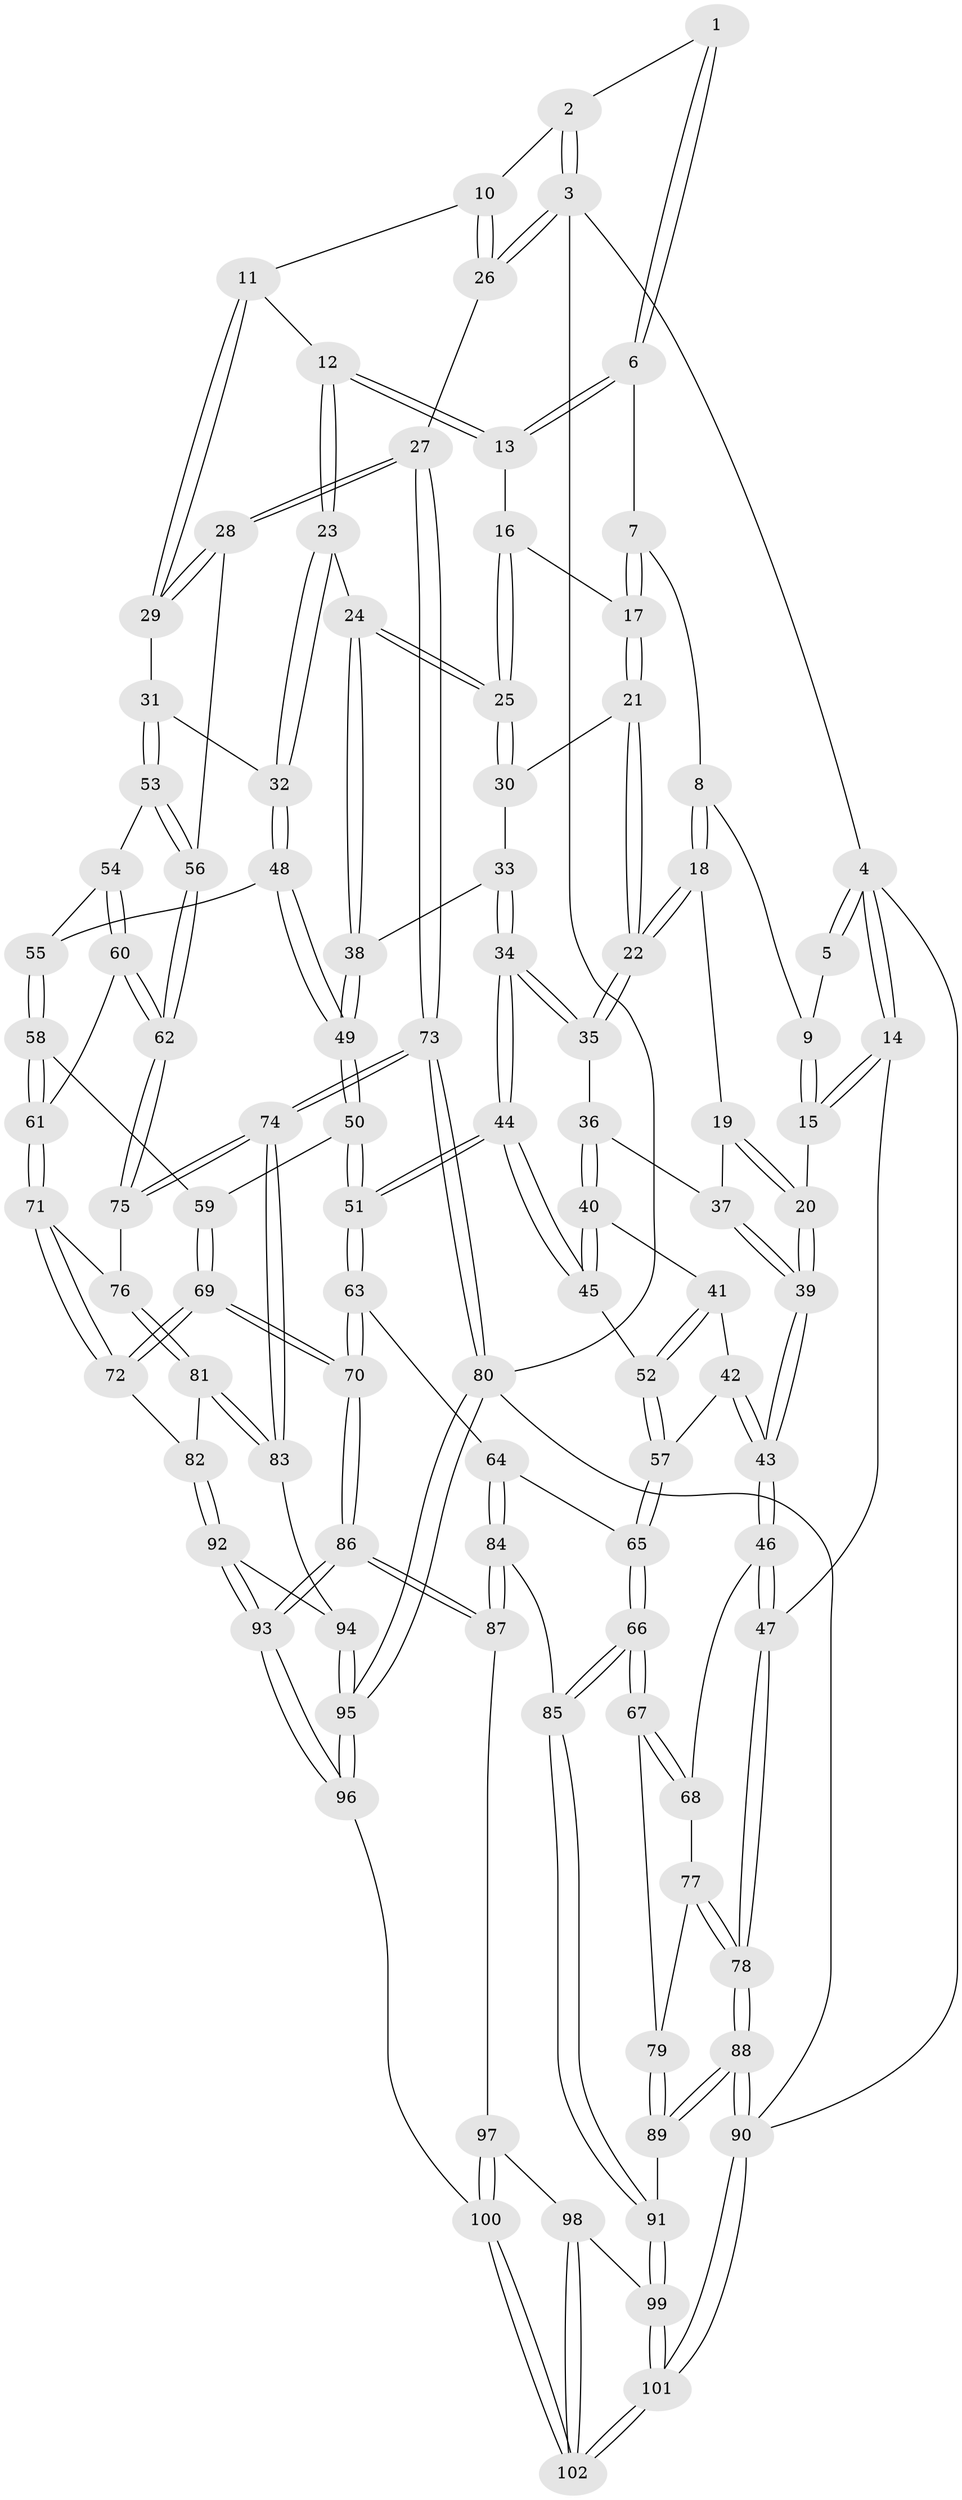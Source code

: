 // coarse degree distribution, {3: 0.15, 4: 0.4, 8: 0.016666666666666666, 5: 0.31666666666666665, 6: 0.1, 2: 0.016666666666666666}
// Generated by graph-tools (version 1.1) at 2025/42/03/06/25 10:42:32]
// undirected, 102 vertices, 252 edges
graph export_dot {
graph [start="1"]
  node [color=gray90,style=filled];
  1 [pos="+0.4731452739950436+0"];
  2 [pos="+0.8403627589199331+0"];
  3 [pos="+1+0"];
  4 [pos="+0+0"];
  5 [pos="+0.19431764586467737+0"];
  6 [pos="+0.47865312334596266+0"];
  7 [pos="+0.43118883207206943+0.02520450926810104"];
  8 [pos="+0.29408604360978774+0.13764163962354112"];
  9 [pos="+0.1540476170870068+0.030546700804730112"];
  10 [pos="+0.8173424064191945+0.11877238243783089"];
  11 [pos="+0.807157741460212+0.130829248446332"];
  12 [pos="+0.7649268699675167+0.15224896457460063"];
  13 [pos="+0.6228028099900799+0.1062667288446049"];
  14 [pos="+0+0.20202890434591583"];
  15 [pos="+0.019820268436192015+0.1960499730539591"];
  16 [pos="+0.5746161241364545+0.1815228338141701"];
  17 [pos="+0.46079627919317634+0.2113508216216706"];
  18 [pos="+0.2912599029681136+0.16133662640502608"];
  19 [pos="+0.21258362505302603+0.24031999308317664"];
  20 [pos="+0.1342405472540301+0.27541105200810134"];
  21 [pos="+0.4504998664967238+0.23626667918907365"];
  22 [pos="+0.4079889457664751+0.2732003585933022"];
  23 [pos="+0.725802580053473+0.25918625247104166"];
  24 [pos="+0.6435015143652553+0.31863777601516174"];
  25 [pos="+0.5976466707725149+0.2802109810138247"];
  26 [pos="+1+0.15812938287228964"];
  27 [pos="+1+0.37171614370507555"];
  28 [pos="+1+0.36739938952293505"];
  29 [pos="+0.9338489528462769+0.3450412246059106"];
  30 [pos="+0.5334428149934076+0.2778176362510585"];
  31 [pos="+0.8295309997768082+0.3821050415526528"];
  32 [pos="+0.8215130227938157+0.37800219120419154"];
  33 [pos="+0.5201303190349171+0.3272923103485103"];
  34 [pos="+0.47275298410710725+0.40308568000659184"];
  35 [pos="+0.40071897327429923+0.299116004685242"];
  36 [pos="+0.35554237923776855+0.32050003530538607"];
  37 [pos="+0.3535789643981388+0.3202050192513198"];
  38 [pos="+0.6429645441934333+0.32087873275818646"];
  39 [pos="+0.16245076042566306+0.3725703632765239"];
  40 [pos="+0.32941434609917136+0.389385608006879"];
  41 [pos="+0.3033152559354679+0.4121419153211938"];
  42 [pos="+0.2619417121037772+0.4316924831228738"];
  43 [pos="+0.16500468256278458+0.4301716142375471"];
  44 [pos="+0.4906864393601298+0.44605098007806787"];
  45 [pos="+0.3953113174734879+0.45256488996288374"];
  46 [pos="+0.1491850402286635+0.4641516324520537"];
  47 [pos="+0+0.47788771243334327"];
  48 [pos="+0.6976978260084183+0.4146687230268441"];
  49 [pos="+0.6288236468492586+0.40143459703357187"];
  50 [pos="+0.6026112280906933+0.4337175377502322"];
  51 [pos="+0.5130597241535002+0.4666822732775595"];
  52 [pos="+0.36287458008407875+0.4696319783355797"];
  53 [pos="+0.8212784104037623+0.4405851676369622"];
  54 [pos="+0.7568173096185968+0.46763170338097737"];
  55 [pos="+0.7467410184104599+0.4668456682070262"];
  56 [pos="+0.8517656908608635+0.5258882049267446"];
  57 [pos="+0.3334873246014002+0.499884491363934"];
  58 [pos="+0.6964324631845975+0.534377504329383"];
  59 [pos="+0.6848917890141792+0.5323387349359245"];
  60 [pos="+0.7783863725564315+0.5470217379547054"];
  61 [pos="+0.7405083953375662+0.5602665538360404"];
  62 [pos="+0.8506706481639108+0.5426218901896336"];
  63 [pos="+0.4938030543218361+0.5688344677814516"];
  64 [pos="+0.38925358041060754+0.5939380806071701"];
  65 [pos="+0.3240982569451245+0.5881105035939002"];
  66 [pos="+0.23860280716132493+0.6255258799384622"];
  67 [pos="+0.23528778244316378+0.6223664484869497"];
  68 [pos="+0.1617646727313745+0.5131150012547064"];
  69 [pos="+0.6016000881510127+0.6569764010227417"];
  70 [pos="+0.562685655012056+0.6778825027352908"];
  71 [pos="+0.7394580668311173+0.586857232583949"];
  72 [pos="+0.6871818873385852+0.6494301699496164"];
  73 [pos="+1+0.7500697845027411"];
  74 [pos="+0.9639785670698624+0.6774636598306677"];
  75 [pos="+0.8792707752763753+0.5834178536565041"];
  76 [pos="+0.763129195040343+0.6212259756821893"];
  77 [pos="+0.05843973206329359+0.6001359747989122"];
  78 [pos="+0+0.48895926392436534"];
  79 [pos="+0.057368419954311405+0.6594874123378442"];
  80 [pos="+1+1"];
  81 [pos="+0.7774144322047928+0.6904064289751469"];
  82 [pos="+0.7686367025923927+0.6949741875021461"];
  83 [pos="+0.9431191737074167+0.6822605653831932"];
  84 [pos="+0.40101463945551347+0.7898070265864742"];
  85 [pos="+0.23824126119244599+0.7009646505648265"];
  86 [pos="+0.5484162169220963+0.8513812227845016"];
  87 [pos="+0.41618980691028434+0.8038693116951032"];
  88 [pos="+0+0.8489446342889654"];
  89 [pos="+0+0.7861914644075433"];
  90 [pos="+0+1"];
  91 [pos="+0.15517959301829073+0.805861443304931"];
  92 [pos="+0.7537756081085186+0.7209778799393904"];
  93 [pos="+0.553697454936877+0.860588528347952"];
  94 [pos="+0.7929199022009582+0.7955902600392942"];
  95 [pos="+0.6953673761459217+1"];
  96 [pos="+0.6279389285798443+1"];
  97 [pos="+0.2843705176588964+0.880857398146595"];
  98 [pos="+0.19688655053733803+0.8665486708839696"];
  99 [pos="+0.172821941165576+0.8419062350034923"];
  100 [pos="+0.4203086647261476+1"];
  101 [pos="+0+1"];
  102 [pos="+0.2515578542579765+1"];
  1 -- 2;
  1 -- 6;
  1 -- 6;
  2 -- 3;
  2 -- 3;
  2 -- 10;
  3 -- 4;
  3 -- 26;
  3 -- 26;
  3 -- 80;
  4 -- 5;
  4 -- 5;
  4 -- 14;
  4 -- 14;
  4 -- 90;
  5 -- 9;
  6 -- 7;
  6 -- 13;
  6 -- 13;
  7 -- 8;
  7 -- 17;
  7 -- 17;
  8 -- 9;
  8 -- 18;
  8 -- 18;
  9 -- 15;
  9 -- 15;
  10 -- 11;
  10 -- 26;
  10 -- 26;
  11 -- 12;
  11 -- 29;
  11 -- 29;
  12 -- 13;
  12 -- 13;
  12 -- 23;
  12 -- 23;
  13 -- 16;
  14 -- 15;
  14 -- 15;
  14 -- 47;
  15 -- 20;
  16 -- 17;
  16 -- 25;
  16 -- 25;
  17 -- 21;
  17 -- 21;
  18 -- 19;
  18 -- 22;
  18 -- 22;
  19 -- 20;
  19 -- 20;
  19 -- 37;
  20 -- 39;
  20 -- 39;
  21 -- 22;
  21 -- 22;
  21 -- 30;
  22 -- 35;
  22 -- 35;
  23 -- 24;
  23 -- 32;
  23 -- 32;
  24 -- 25;
  24 -- 25;
  24 -- 38;
  24 -- 38;
  25 -- 30;
  25 -- 30;
  26 -- 27;
  27 -- 28;
  27 -- 28;
  27 -- 73;
  27 -- 73;
  28 -- 29;
  28 -- 29;
  28 -- 56;
  29 -- 31;
  30 -- 33;
  31 -- 32;
  31 -- 53;
  31 -- 53;
  32 -- 48;
  32 -- 48;
  33 -- 34;
  33 -- 34;
  33 -- 38;
  34 -- 35;
  34 -- 35;
  34 -- 44;
  34 -- 44;
  35 -- 36;
  36 -- 37;
  36 -- 40;
  36 -- 40;
  37 -- 39;
  37 -- 39;
  38 -- 49;
  38 -- 49;
  39 -- 43;
  39 -- 43;
  40 -- 41;
  40 -- 45;
  40 -- 45;
  41 -- 42;
  41 -- 52;
  41 -- 52;
  42 -- 43;
  42 -- 43;
  42 -- 57;
  43 -- 46;
  43 -- 46;
  44 -- 45;
  44 -- 45;
  44 -- 51;
  44 -- 51;
  45 -- 52;
  46 -- 47;
  46 -- 47;
  46 -- 68;
  47 -- 78;
  47 -- 78;
  48 -- 49;
  48 -- 49;
  48 -- 55;
  49 -- 50;
  49 -- 50;
  50 -- 51;
  50 -- 51;
  50 -- 59;
  51 -- 63;
  51 -- 63;
  52 -- 57;
  52 -- 57;
  53 -- 54;
  53 -- 56;
  53 -- 56;
  54 -- 55;
  54 -- 60;
  54 -- 60;
  55 -- 58;
  55 -- 58;
  56 -- 62;
  56 -- 62;
  57 -- 65;
  57 -- 65;
  58 -- 59;
  58 -- 61;
  58 -- 61;
  59 -- 69;
  59 -- 69;
  60 -- 61;
  60 -- 62;
  60 -- 62;
  61 -- 71;
  61 -- 71;
  62 -- 75;
  62 -- 75;
  63 -- 64;
  63 -- 70;
  63 -- 70;
  64 -- 65;
  64 -- 84;
  64 -- 84;
  65 -- 66;
  65 -- 66;
  66 -- 67;
  66 -- 67;
  66 -- 85;
  66 -- 85;
  67 -- 68;
  67 -- 68;
  67 -- 79;
  68 -- 77;
  69 -- 70;
  69 -- 70;
  69 -- 72;
  69 -- 72;
  70 -- 86;
  70 -- 86;
  71 -- 72;
  71 -- 72;
  71 -- 76;
  72 -- 82;
  73 -- 74;
  73 -- 74;
  73 -- 80;
  73 -- 80;
  74 -- 75;
  74 -- 75;
  74 -- 83;
  74 -- 83;
  75 -- 76;
  76 -- 81;
  76 -- 81;
  77 -- 78;
  77 -- 78;
  77 -- 79;
  78 -- 88;
  78 -- 88;
  79 -- 89;
  79 -- 89;
  80 -- 95;
  80 -- 95;
  80 -- 90;
  81 -- 82;
  81 -- 83;
  81 -- 83;
  82 -- 92;
  82 -- 92;
  83 -- 94;
  84 -- 85;
  84 -- 87;
  84 -- 87;
  85 -- 91;
  85 -- 91;
  86 -- 87;
  86 -- 87;
  86 -- 93;
  86 -- 93;
  87 -- 97;
  88 -- 89;
  88 -- 89;
  88 -- 90;
  88 -- 90;
  89 -- 91;
  90 -- 101;
  90 -- 101;
  91 -- 99;
  91 -- 99;
  92 -- 93;
  92 -- 93;
  92 -- 94;
  93 -- 96;
  93 -- 96;
  94 -- 95;
  94 -- 95;
  95 -- 96;
  95 -- 96;
  96 -- 100;
  97 -- 98;
  97 -- 100;
  97 -- 100;
  98 -- 99;
  98 -- 102;
  98 -- 102;
  99 -- 101;
  99 -- 101;
  100 -- 102;
  100 -- 102;
  101 -- 102;
  101 -- 102;
}
